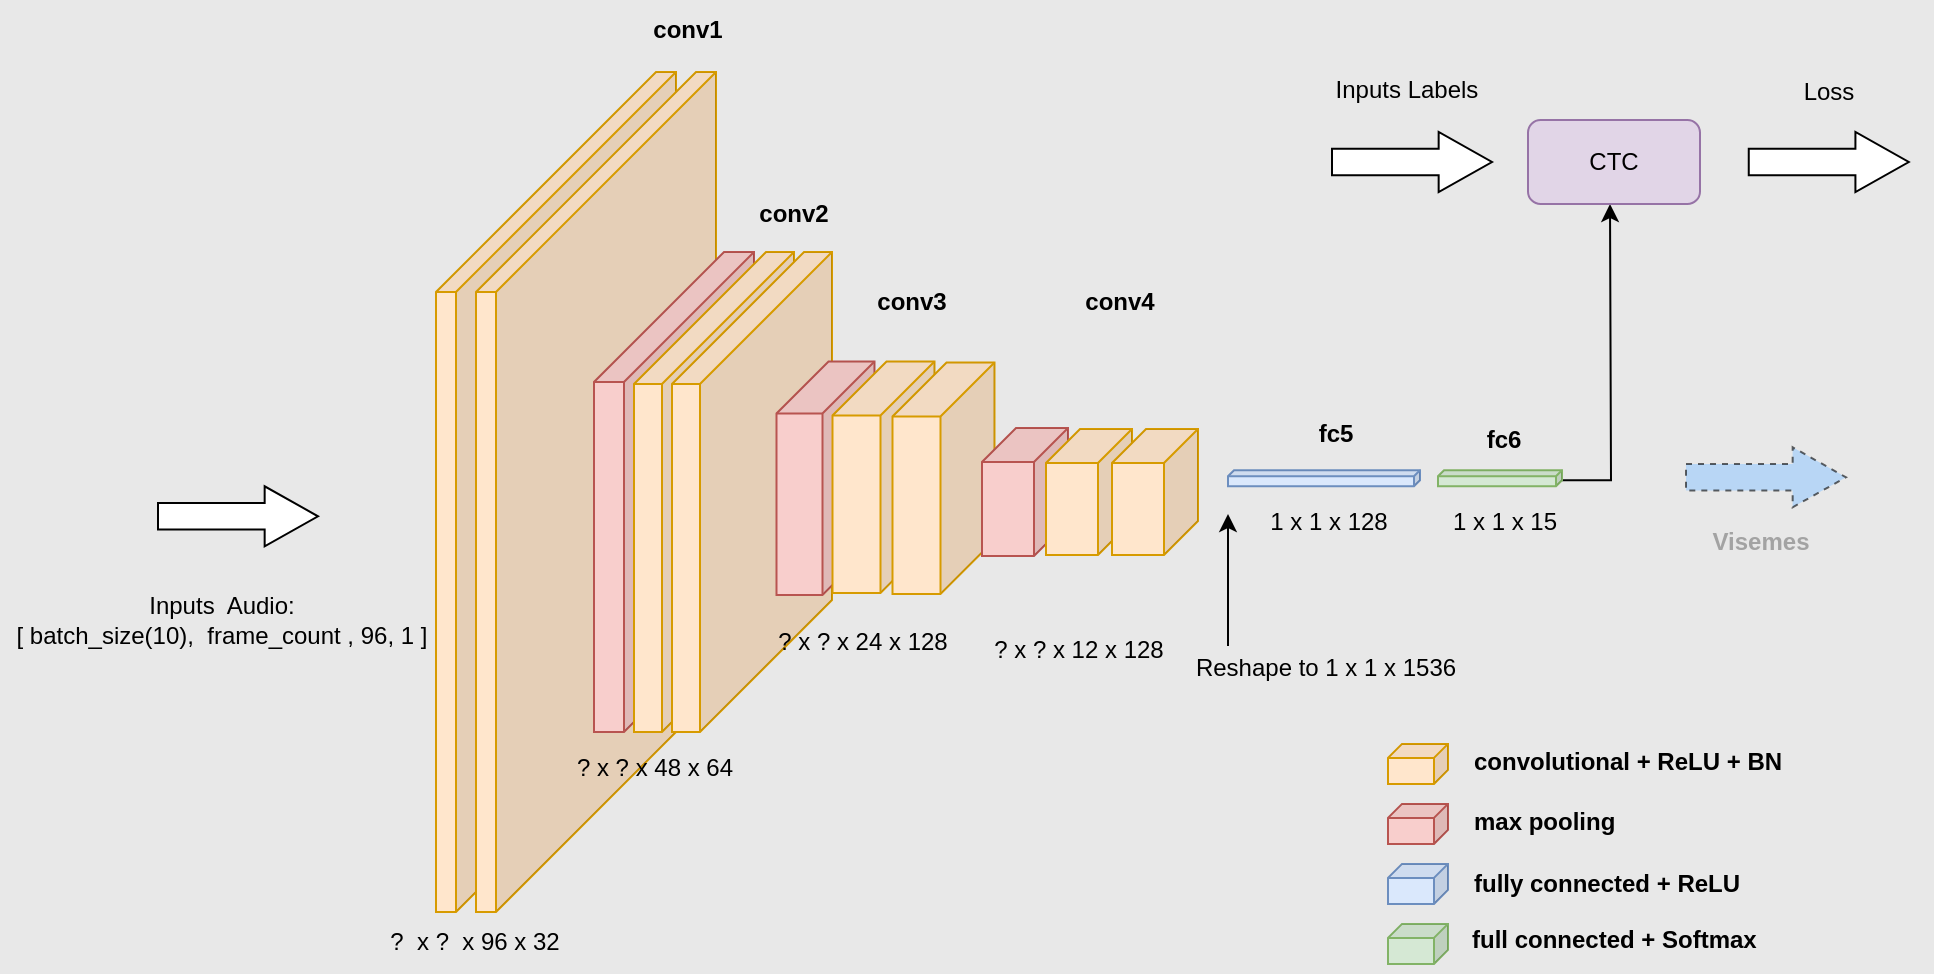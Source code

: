 <mxfile version="20.5.3" type="github">
  <diagram id="QJjx0-fPxzvcmYibJWj1" name="Page-1">
    <mxGraphModel dx="1666" dy="928" grid="0" gridSize="10" guides="1" tooltips="1" connect="1" arrows="0" fold="1" page="0" pageScale="1" pageWidth="827" pageHeight="583" background="#E8E8E8" math="0" shadow="0">
      <root>
        <mxCell id="0" />
        <mxCell id="1" parent="0" />
        <mxCell id="4f-DMQIj-ya-iA7LCkDa-1" value="" style="shape=cube;whiteSpace=wrap;html=1;boundedLbl=1;backgroundOutline=1;darkOpacity=0.05;darkOpacity2=0.1;size=110;direction=east;flipH=1;fillColor=#ffe6cc;strokeColor=#d79b00;" parent="1" vertex="1">
          <mxGeometry x="29" y="96" width="120" height="420" as="geometry" />
        </mxCell>
        <mxCell id="4f-DMQIj-ya-iA7LCkDa-2" value="" style="shape=cube;whiteSpace=wrap;html=1;boundedLbl=1;backgroundOutline=1;darkOpacity=0.05;darkOpacity2=0.1;size=110;direction=east;flipH=1;fillColor=#ffe6cc;strokeColor=#d79b00;" parent="1" vertex="1">
          <mxGeometry x="49" y="96" width="120" height="420" as="geometry" />
        </mxCell>
        <mxCell id="4f-DMQIj-ya-iA7LCkDa-3" value="" style="shape=cube;whiteSpace=wrap;html=1;boundedLbl=1;backgroundOutline=1;darkOpacity=0.05;darkOpacity2=0.1;size=65;direction=east;flipH=1;fillColor=#f8cecc;strokeColor=#b85450;" parent="1" vertex="1">
          <mxGeometry x="108" y="186" width="80" height="240" as="geometry" />
        </mxCell>
        <mxCell id="4f-DMQIj-ya-iA7LCkDa-4" value="" style="shape=cube;whiteSpace=wrap;html=1;boundedLbl=1;backgroundOutline=1;darkOpacity=0.05;darkOpacity2=0.1;size=66;direction=east;flipH=1;fillColor=#ffe6cc;strokeColor=#d79b00;" parent="1" vertex="1">
          <mxGeometry x="128" y="186" width="80" height="240" as="geometry" />
        </mxCell>
        <mxCell id="4f-DMQIj-ya-iA7LCkDa-5" value="" style="shape=cube;whiteSpace=wrap;html=1;boundedLbl=1;backgroundOutline=1;darkOpacity=0.05;darkOpacity2=0.1;size=66;direction=east;flipH=1;fillColor=#ffe6cc;strokeColor=#d79b00;" parent="1" vertex="1">
          <mxGeometry x="147" y="186" width="80" height="240" as="geometry" />
        </mxCell>
        <mxCell id="4f-DMQIj-ya-iA7LCkDa-6" value="" style="shape=cube;whiteSpace=wrap;html=1;boundedLbl=1;backgroundOutline=1;darkOpacity=0.05;darkOpacity2=0.1;size=26;direction=east;flipH=1;fillColor=#f8cecc;strokeColor=#b85450;" parent="1" vertex="1">
          <mxGeometry x="199.25" y="240.76" width="49" height="116.75" as="geometry" />
        </mxCell>
        <mxCell id="4f-DMQIj-ya-iA7LCkDa-20" value="" style="shape=cube;whiteSpace=wrap;html=1;boundedLbl=1;backgroundOutline=1;darkOpacity=0.05;darkOpacity2=0.1;size=3;direction=east;flipH=1;fillColor=#dae8fc;strokeColor=#6c8ebf;" parent="1" vertex="1">
          <mxGeometry x="425" y="295.12" width="96" height="8" as="geometry" />
        </mxCell>
        <mxCell id="4f-DMQIj-ya-iA7LCkDa-23" value="" style="shape=cube;whiteSpace=wrap;html=1;boundedLbl=1;backgroundOutline=1;darkOpacity=0.05;darkOpacity2=0.1;size=7;direction=east;flipH=1;fillColor=#ffe6cc;strokeColor=#d79b00;" parent="1" vertex="1">
          <mxGeometry x="505" y="431.94" width="30" height="20" as="geometry" />
        </mxCell>
        <mxCell id="4f-DMQIj-ya-iA7LCkDa-24" value="" style="shape=cube;whiteSpace=wrap;html=1;boundedLbl=1;backgroundOutline=1;darkOpacity=0.05;darkOpacity2=0.1;size=7;direction=east;flipH=1;fillColor=#f8cecc;strokeColor=#b85450;" parent="1" vertex="1">
          <mxGeometry x="505" y="461.94" width="30" height="20" as="geometry" />
        </mxCell>
        <mxCell id="4f-DMQIj-ya-iA7LCkDa-26" value="" style="shape=cube;whiteSpace=wrap;html=1;boundedLbl=1;backgroundOutline=1;darkOpacity=0.05;darkOpacity2=0.1;size=7;direction=east;flipH=1;fillColor=#dae8fc;strokeColor=#6c8ebf;" parent="1" vertex="1">
          <mxGeometry x="505" y="491.94" width="30" height="20" as="geometry" />
        </mxCell>
        <mxCell id="X8ZHZ24zij-IhrfykU8V-10" style="edgeStyle=orthogonalEdgeStyle;rounded=0;orthogonalLoop=1;jettySize=auto;html=1;exitX=0;exitY=0;exitDx=0;exitDy=5;exitPerimeter=0;" parent="1" source="4f-DMQIj-ya-iA7LCkDa-27" edge="1">
          <mxGeometry relative="1" as="geometry">
            <mxPoint x="616" y="162" as="targetPoint" />
          </mxGeometry>
        </mxCell>
        <mxCell id="4f-DMQIj-ya-iA7LCkDa-27" value="" style="shape=cube;whiteSpace=wrap;html=1;boundedLbl=1;backgroundOutline=1;darkOpacity=0.05;darkOpacity2=0.1;size=3;direction=east;flipH=1;fillColor=#d5e8d4;strokeColor=#82b366;" parent="1" vertex="1">
          <mxGeometry x="530" y="295.13" width="62" height="8" as="geometry" />
        </mxCell>
        <mxCell id="4f-DMQIj-ya-iA7LCkDa-28" value="" style="shape=cube;whiteSpace=wrap;html=1;boundedLbl=1;backgroundOutline=1;darkOpacity=0.05;darkOpacity2=0.1;size=7;direction=east;flipH=1;fillColor=#d5e8d4;strokeColor=#82b366;" parent="1" vertex="1">
          <mxGeometry x="505" y="521.94" width="30" height="20" as="geometry" />
        </mxCell>
        <mxCell id="4f-DMQIj-ya-iA7LCkDa-29" value="&lt;b&gt;conv1&lt;/b&gt;" style="text;html=1;strokeColor=none;fillColor=none;align=center;verticalAlign=middle;whiteSpace=wrap;rounded=0;" parent="1" vertex="1">
          <mxGeometry x="135" y="60" width="40" height="30" as="geometry" />
        </mxCell>
        <mxCell id="4f-DMQIj-ya-iA7LCkDa-31" value="&lt;b&gt;conv2&lt;/b&gt;" style="text;html=1;strokeColor=none;fillColor=none;align=center;verticalAlign=middle;whiteSpace=wrap;rounded=0;" parent="1" vertex="1">
          <mxGeometry x="188" y="152" width="40" height="30" as="geometry" />
        </mxCell>
        <mxCell id="4f-DMQIj-ya-iA7LCkDa-32" value="&lt;b&gt;conv3&lt;/b&gt;" style="text;html=1;strokeColor=none;fillColor=none;align=center;verticalAlign=middle;whiteSpace=wrap;rounded=0;" parent="1" vertex="1">
          <mxGeometry x="247" y="196" width="40" height="30" as="geometry" />
        </mxCell>
        <mxCell id="4f-DMQIj-ya-iA7LCkDa-35" value="&lt;b&gt;fc5&lt;/b&gt;" style="text;html=1;strokeColor=none;fillColor=none;align=center;verticalAlign=middle;whiteSpace=wrap;rounded=0;" parent="1" vertex="1">
          <mxGeometry x="459" y="262" width="40" height="30" as="geometry" />
        </mxCell>
        <mxCell id="4f-DMQIj-ya-iA7LCkDa-36" value="&lt;b&gt;fc6&lt;br&gt;&lt;/b&gt;" style="text;html=1;strokeColor=none;fillColor=none;align=center;verticalAlign=middle;whiteSpace=wrap;rounded=0;" parent="1" vertex="1">
          <mxGeometry x="543" y="265.13" width="40" height="30" as="geometry" />
        </mxCell>
        <mxCell id="4f-DMQIj-ya-iA7LCkDa-38" value="?&amp;nbsp; x ?&amp;nbsp; x 96 x 32" style="text;html=1;strokeColor=none;fillColor=none;align=center;verticalAlign=middle;whiteSpace=wrap;rounded=0;" parent="1" vertex="1">
          <mxGeometry x="-1" y="516" width="99" height="30" as="geometry" />
        </mxCell>
        <mxCell id="4f-DMQIj-ya-iA7LCkDa-39" value="? x ? x 48 x 64" style="text;html=1;strokeColor=none;fillColor=none;align=center;verticalAlign=middle;whiteSpace=wrap;rounded=0;" parent="1" vertex="1">
          <mxGeometry x="94.75" y="432" width="86.5" height="24" as="geometry" />
        </mxCell>
        <mxCell id="4f-DMQIj-ya-iA7LCkDa-40" value="? x ? x 24 x 128" style="text;html=1;strokeColor=none;fillColor=none;align=center;verticalAlign=middle;whiteSpace=wrap;rounded=0;" parent="1" vertex="1">
          <mxGeometry x="198" y="365.99" width="89" height="30" as="geometry" />
        </mxCell>
        <mxCell id="4f-DMQIj-ya-iA7LCkDa-48" value="1 x 1 x 128" style="text;html=1;strokeColor=none;fillColor=none;align=center;verticalAlign=middle;whiteSpace=wrap;rounded=0;" parent="1" vertex="1">
          <mxGeometry x="436.5" y="309.13" width="77" height="24" as="geometry" />
        </mxCell>
        <mxCell id="4f-DMQIj-ya-iA7LCkDa-50" value="convolutional + ReLU + BN" style="text;html=1;strokeColor=none;fillColor=none;align=left;verticalAlign=middle;whiteSpace=wrap;rounded=0;fontStyle=1" parent="1" vertex="1">
          <mxGeometry x="546" y="429" width="166" height="23.88" as="geometry" />
        </mxCell>
        <mxCell id="4f-DMQIj-ya-iA7LCkDa-51" value="max pooling" style="text;html=1;strokeColor=none;fillColor=none;align=left;verticalAlign=middle;whiteSpace=wrap;rounded=0;fontStyle=1" parent="1" vertex="1">
          <mxGeometry x="546" y="459" width="138" height="23.88" as="geometry" />
        </mxCell>
        <mxCell id="4f-DMQIj-ya-iA7LCkDa-52" value="fully connected + ReLU" style="text;html=1;strokeColor=none;fillColor=none;align=left;verticalAlign=middle;whiteSpace=wrap;rounded=0;fontStyle=1" parent="1" vertex="1">
          <mxGeometry x="546" y="490.06" width="138" height="23.88" as="geometry" />
        </mxCell>
        <mxCell id="4f-DMQIj-ya-iA7LCkDa-53" value="full connected + Softmax" style="text;html=1;strokeColor=none;fillColor=none;align=left;verticalAlign=middle;whiteSpace=wrap;rounded=0;fontStyle=1" parent="1" vertex="1">
          <mxGeometry x="545" y="518.06" width="157" height="23.88" as="geometry" />
        </mxCell>
        <mxCell id="yxBh2q148SaSTJbGMb8b-1" value="" style="html=1;shadow=0;dashed=0;align=center;verticalAlign=middle;shape=mxgraph.arrows2.arrow;dy=0.56;dx=26.67;notch=0;" parent="1" vertex="1">
          <mxGeometry x="-110" y="303.13" width="80" height="30" as="geometry" />
        </mxCell>
        <mxCell id="yxBh2q148SaSTJbGMb8b-2" value="Inputs&amp;nbsp; Audio:&lt;br&gt;[ batch_size(10),&amp;nbsp; frame_count , 96, 1 ]" style="text;html=1;strokeColor=none;fillColor=none;align=center;verticalAlign=middle;whiteSpace=wrap;rounded=0;" parent="1" vertex="1">
          <mxGeometry x="-188.5" y="343.14" width="219.5" height="52.87" as="geometry" />
        </mxCell>
        <mxCell id="X8ZHZ24zij-IhrfykU8V-3" value="? x ? x 12&amp;nbsp;x 128" style="text;html=1;strokeColor=none;fillColor=none;align=center;verticalAlign=middle;whiteSpace=wrap;rounded=0;" parent="1" vertex="1">
          <mxGeometry x="305.5" y="370" width="89" height="30" as="geometry" />
        </mxCell>
        <mxCell id="X8ZHZ24zij-IhrfykU8V-4" value="&lt;b&gt;conv4&lt;/b&gt;" style="text;html=1;strokeColor=none;fillColor=none;align=center;verticalAlign=middle;whiteSpace=wrap;rounded=0;" parent="1" vertex="1">
          <mxGeometry x="351" y="196" width="40" height="30" as="geometry" />
        </mxCell>
        <mxCell id="X8ZHZ24zij-IhrfykU8V-5" value="1 x 1 x 15" style="text;html=1;strokeColor=none;fillColor=none;align=center;verticalAlign=middle;whiteSpace=wrap;rounded=0;" parent="1" vertex="1">
          <mxGeometry x="525" y="309.13" width="77" height="24" as="geometry" />
        </mxCell>
        <mxCell id="X8ZHZ24zij-IhrfykU8V-6" value="CTC" style="rounded=1;whiteSpace=wrap;html=1;fillColor=#e1d5e7;strokeColor=#9673a6;gradientColor=none;gradientDirection=north;fillStyle=auto;" parent="1" vertex="1">
          <mxGeometry x="575" y="120" width="86" height="42" as="geometry" />
        </mxCell>
        <mxCell id="X8ZHZ24zij-IhrfykU8V-7" value="" style="html=1;shadow=0;dashed=0;align=center;verticalAlign=middle;shape=mxgraph.arrows2.arrow;dy=0.56;dx=26.67;notch=0;" parent="1" vertex="1">
          <mxGeometry x="477" y="126" width="80" height="30" as="geometry" />
        </mxCell>
        <mxCell id="X8ZHZ24zij-IhrfykU8V-8" value="Inputs Labels" style="text;html=1;strokeColor=none;fillColor=none;align=center;verticalAlign=middle;whiteSpace=wrap;rounded=0;" parent="1" vertex="1">
          <mxGeometry x="463" y="89" width="102.75" height="31" as="geometry" />
        </mxCell>
        <mxCell id="X8ZHZ24zij-IhrfykU8V-12" value="" style="shape=cube;whiteSpace=wrap;html=1;boundedLbl=1;backgroundOutline=1;darkOpacity=0.05;darkOpacity2=0.1;size=27;direction=east;flipH=1;fillColor=#ffe6cc;strokeColor=#d79b00;" parent="1" vertex="1">
          <mxGeometry x="227.25" y="240.76" width="51" height="115.75" as="geometry" />
        </mxCell>
        <mxCell id="X8ZHZ24zij-IhrfykU8V-13" value="" style="shape=cube;whiteSpace=wrap;html=1;boundedLbl=1;backgroundOutline=1;darkOpacity=0.05;darkOpacity2=0.1;size=27;direction=east;flipH=1;fillColor=#ffe6cc;strokeColor=#d79b00;" parent="1" vertex="1">
          <mxGeometry x="257.25" y="241.26" width="51" height="115.75" as="geometry" />
        </mxCell>
        <mxCell id="X8ZHZ24zij-IhrfykU8V-16" value="" style="shape=cube;whiteSpace=wrap;html=1;boundedLbl=1;backgroundOutline=1;darkOpacity=0.05;darkOpacity2=0.1;size=17;direction=east;flipH=1;fillColor=#f8cecc;strokeColor=#b85450;" parent="1" vertex="1">
          <mxGeometry x="302" y="274" width="43" height="64" as="geometry" />
        </mxCell>
        <mxCell id="X8ZHZ24zij-IhrfykU8V-14" value="" style="shape=cube;whiteSpace=wrap;html=1;boundedLbl=1;backgroundOutline=1;darkOpacity=0.05;darkOpacity2=0.1;size=17;direction=east;flipH=1;fillColor=#ffe6cc;strokeColor=#d79b00;" parent="1" vertex="1">
          <mxGeometry x="334" y="274.5" width="43" height="63" as="geometry" />
        </mxCell>
        <mxCell id="X8ZHZ24zij-IhrfykU8V-17" value="" style="html=1;shadow=0;dashed=0;align=center;verticalAlign=middle;shape=mxgraph.arrows2.arrow;dy=0.56;dx=26.67;notch=0;" parent="1" vertex="1">
          <mxGeometry x="685.38" y="126" width="80" height="30" as="geometry" />
        </mxCell>
        <mxCell id="X8ZHZ24zij-IhrfykU8V-18" value="Loss" style="text;html=1;strokeColor=none;fillColor=none;align=center;verticalAlign=middle;whiteSpace=wrap;rounded=0;" parent="1" vertex="1">
          <mxGeometry x="674" y="90" width="102.75" height="31" as="geometry" />
        </mxCell>
        <mxCell id="X8ZHZ24zij-IhrfykU8V-19" value="" style="endArrow=classic;html=1;rounded=0;" parent="1" edge="1">
          <mxGeometry width="50" height="50" relative="1" as="geometry">
            <mxPoint x="425" y="383" as="sourcePoint" />
            <mxPoint x="425" y="317" as="targetPoint" />
          </mxGeometry>
        </mxCell>
        <mxCell id="X8ZHZ24zij-IhrfykU8V-20" value="Reshape to 1 x 1 x 1536" style="text;html=1;strokeColor=none;fillColor=none;align=center;verticalAlign=middle;whiteSpace=wrap;rounded=0;" parent="1" vertex="1">
          <mxGeometry x="402" y="382" width="144" height="23.87" as="geometry" />
        </mxCell>
        <mxCell id="cIVhCwhubLNqQL_CqeVp-1" value="" style="shape=cube;whiteSpace=wrap;html=1;boundedLbl=1;backgroundOutline=1;darkOpacity=0.05;darkOpacity2=0.1;size=17;direction=east;flipH=1;fillColor=#ffe6cc;strokeColor=#d79b00;" parent="1" vertex="1">
          <mxGeometry x="367" y="274.5" width="43" height="63" as="geometry" />
        </mxCell>
        <mxCell id="vU8nOXQxCGCvlXjPnSF3-1" value="" style="html=1;shadow=0;dashed=1;align=center;verticalAlign=middle;shape=mxgraph.arrows2.arrow;dy=0.56;dx=26.67;notch=0;fillColor=#99CCFF;opacity=60;" vertex="1" parent="1">
          <mxGeometry x="654" y="283.64" width="80" height="30" as="geometry" />
        </mxCell>
        <mxCell id="vU8nOXQxCGCvlXjPnSF3-2" value="Visemes" style="text;html=1;strokeColor=none;fillColor=none;align=center;verticalAlign=middle;whiteSpace=wrap;rounded=0;fontStyle=1;fontColor=#A3A3A3;" vertex="1" parent="1">
          <mxGeometry x="653" y="319.14" width="77" height="24" as="geometry" />
        </mxCell>
      </root>
    </mxGraphModel>
  </diagram>
</mxfile>
